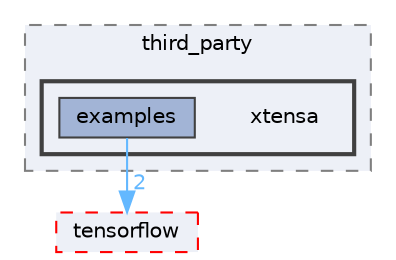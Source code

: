 digraph "Arduino/GetStartedWithMachineLearningOnArduino/tflite-micro-main/third_party/xtensa"
{
 // LATEX_PDF_SIZE
  bgcolor="transparent";
  edge [fontname=Helvetica,fontsize=10,labelfontname=Helvetica,labelfontsize=10];
  node [fontname=Helvetica,fontsize=10,shape=box,height=0.2,width=0.4];
  compound=true
  subgraph clusterdir_3c5f7e19c31f80b6059c78be1b068b6e {
    graph [ bgcolor="#edf0f7", pencolor="grey50", label="third_party", fontname=Helvetica,fontsize=10 style="filled,dashed", URL="dir_3c5f7e19c31f80b6059c78be1b068b6e.html",tooltip=""]
  subgraph clusterdir_4954eb009abfb6ddbdbfa831836be50c {
    graph [ bgcolor="#edf0f7", pencolor="grey25", label="", fontname=Helvetica,fontsize=10 style="filled,bold", URL="dir_4954eb009abfb6ddbdbfa831836be50c.html",tooltip=""]
    dir_4954eb009abfb6ddbdbfa831836be50c [shape=plaintext, label="xtensa"];
  dir_e95f0f323138d3bdcee7c280eff80cb7 [label="examples", fillcolor="#a2b4d6", color="grey25", style="filled", URL="dir_e95f0f323138d3bdcee7c280eff80cb7.html",tooltip=""];
  }
  }
  dir_e5bdcbd8b9c0fefb7a2e0f3ea674e16e [label="tensorflow", fillcolor="#edf0f7", color="red", style="filled,dashed", URL="dir_e5bdcbd8b9c0fefb7a2e0f3ea674e16e.html",tooltip=""];
  dir_e95f0f323138d3bdcee7c280eff80cb7->dir_e5bdcbd8b9c0fefb7a2e0f3ea674e16e [headlabel="2", labeldistance=1.5 headhref="dir_000101_000317.html" href="dir_000101_000317.html" color="steelblue1" fontcolor="steelblue1"];
}
